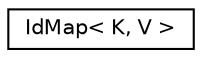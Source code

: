 digraph "Graphical Class Hierarchy"
{
 // LATEX_PDF_SIZE
  edge [fontname="Helvetica",fontsize="10",labelfontname="Helvetica",labelfontsize="10"];
  node [fontname="Helvetica",fontsize="10",shape=record];
  rankdir="LR";
  Node0 [label="IdMap\< K, V \>",height=0.2,width=0.4,color="black", fillcolor="white", style="filled",URL="$classoperations__research_1_1math__opt_1_1_id_map.html",tooltip=" "];
}
